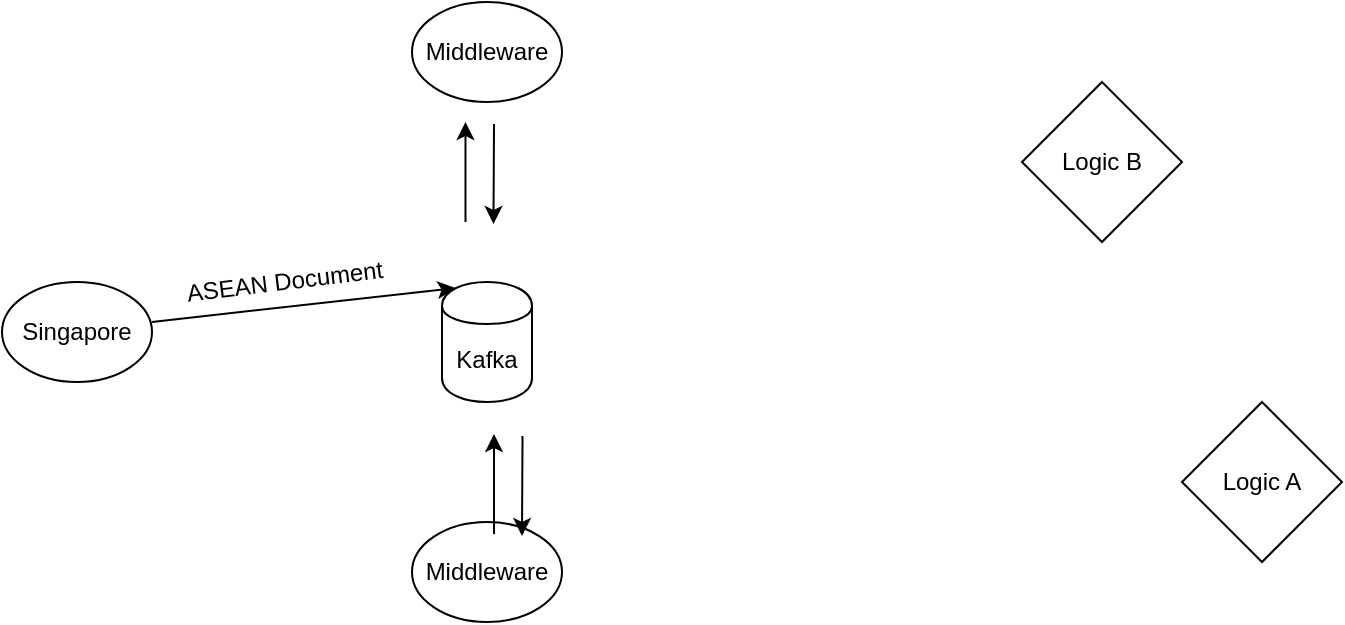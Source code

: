 <mxfile version="12.7.0" type="github">
  <diagram id="ud5dwsq-WHYO-kZ8ieqZ" name="Page-1">
    <mxGraphModel dx="918" dy="500" grid="1" gridSize="10" guides="1" tooltips="1" connect="1" arrows="1" fold="1" page="1" pageScale="1" pageWidth="850" pageHeight="1100" math="0" shadow="0">
      <root>
        <mxCell id="0"/>
        <mxCell id="1" parent="0"/>
        <mxCell id="AvYiiQ6W-mm4F2KZA3Gk-1" value="Singapore" style="ellipse;whiteSpace=wrap;html=1;" parent="1" vertex="1">
          <mxGeometry y="200" width="75" height="50" as="geometry"/>
        </mxCell>
        <mxCell id="AvYiiQ6W-mm4F2KZA3Gk-2" value="Kafka" style="shape=cylinder;whiteSpace=wrap;html=1;boundedLbl=1;backgroundOutline=1;" parent="1" vertex="1">
          <mxGeometry x="220" y="200" width="45" height="60" as="geometry"/>
        </mxCell>
        <mxCell id="EoUa6bi9F9HUDuzPVZg3-1" value="&lt;div&gt;Middleware&lt;/div&gt;" style="ellipse;whiteSpace=wrap;html=1;" vertex="1" parent="1">
          <mxGeometry x="205" y="60" width="75" height="50" as="geometry"/>
        </mxCell>
        <mxCell id="EoUa6bi9F9HUDuzPVZg3-5" value="" style="group" vertex="1" connectable="0" parent="1">
          <mxGeometry x="75" y="220" as="geometry"/>
        </mxCell>
        <mxCell id="EoUa6bi9F9HUDuzPVZg3-3" value="" style="endArrow=classic;html=1;entryX=0.15;entryY=0.05;entryDx=0;entryDy=0;entryPerimeter=0;" edge="1" parent="EoUa6bi9F9HUDuzPVZg3-5" target="AvYiiQ6W-mm4F2KZA3Gk-2">
          <mxGeometry width="50" height="50" relative="1" as="geometry">
            <mxPoint as="sourcePoint"/>
            <mxPoint x="50" y="-50" as="targetPoint"/>
          </mxGeometry>
        </mxCell>
        <mxCell id="EoUa6bi9F9HUDuzPVZg3-4" value="&lt;div&gt;ASEAN Document&lt;/div&gt;" style="text;html=1;align=center;verticalAlign=middle;resizable=0;points=[];labelBackgroundColor=#ffffff;rotation=353;" vertex="1" connectable="0" parent="EoUa6bi9F9HUDuzPVZg3-3">
          <mxGeometry x="-0.76" y="2" relative="1" as="geometry">
            <mxPoint x="47.33" y="-16.01" as="offset"/>
          </mxGeometry>
        </mxCell>
        <mxCell id="EoUa6bi9F9HUDuzPVZg3-6" value="&lt;div&gt;Logic A&lt;/div&gt;" style="rhombus;whiteSpace=wrap;html=1;" vertex="1" parent="1">
          <mxGeometry x="590" y="260" width="80" height="80" as="geometry"/>
        </mxCell>
        <mxCell id="EoUa6bi9F9HUDuzPVZg3-7" value="&lt;div&gt;Logic B&lt;/div&gt;" style="rhombus;whiteSpace=wrap;html=1;" vertex="1" parent="1">
          <mxGeometry x="510" y="100" width="80" height="80" as="geometry"/>
        </mxCell>
        <mxCell id="EoUa6bi9F9HUDuzPVZg3-8" value="&lt;div&gt;Middleware&lt;/div&gt;" style="ellipse;whiteSpace=wrap;html=1;" vertex="1" parent="1">
          <mxGeometry x="205" y="320" width="75" height="50" as="geometry"/>
        </mxCell>
        <mxCell id="EoUa6bi9F9HUDuzPVZg3-21" value="" style="group" vertex="1" connectable="0" parent="1">
          <mxGeometry x="231.74" y="120" width="14.26" height="51" as="geometry"/>
        </mxCell>
        <mxCell id="EoUa6bi9F9HUDuzPVZg3-16" value="" style="endArrow=classic;html=1;" edge="1" parent="EoUa6bi9F9HUDuzPVZg3-21">
          <mxGeometry width="50" height="50" relative="1" as="geometry">
            <mxPoint y="50" as="sourcePoint"/>
            <mxPoint as="targetPoint"/>
          </mxGeometry>
        </mxCell>
        <mxCell id="EoUa6bi9F9HUDuzPVZg3-17" value="" style="endArrow=classic;html=1;" edge="1" parent="EoUa6bi9F9HUDuzPVZg3-21">
          <mxGeometry width="50" height="50" relative="1" as="geometry">
            <mxPoint x="14.26" y="1" as="sourcePoint"/>
            <mxPoint x="14" y="51" as="targetPoint"/>
          </mxGeometry>
        </mxCell>
        <mxCell id="EoUa6bi9F9HUDuzPVZg3-28" value="" style="group" vertex="1" connectable="0" parent="1">
          <mxGeometry x="246" y="276" width="14.26" height="51" as="geometry"/>
        </mxCell>
        <mxCell id="EoUa6bi9F9HUDuzPVZg3-29" value="" style="endArrow=classic;html=1;" edge="1" parent="EoUa6bi9F9HUDuzPVZg3-28">
          <mxGeometry width="50" height="50" relative="1" as="geometry">
            <mxPoint y="50" as="sourcePoint"/>
            <mxPoint as="targetPoint"/>
          </mxGeometry>
        </mxCell>
        <mxCell id="EoUa6bi9F9HUDuzPVZg3-30" value="" style="endArrow=classic;html=1;" edge="1" parent="EoUa6bi9F9HUDuzPVZg3-28">
          <mxGeometry width="50" height="50" relative="1" as="geometry">
            <mxPoint x="14.26" y="1" as="sourcePoint"/>
            <mxPoint x="14" y="51" as="targetPoint"/>
          </mxGeometry>
        </mxCell>
      </root>
    </mxGraphModel>
  </diagram>
</mxfile>
